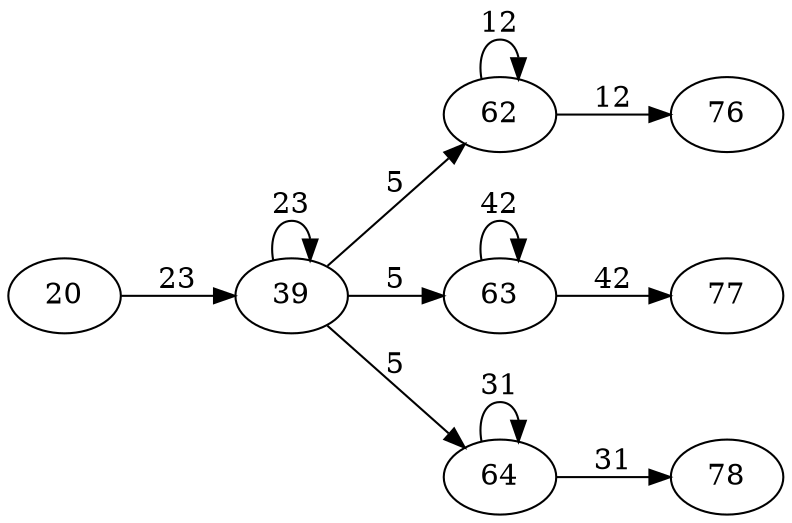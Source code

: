 digraph lazymin {
	rankdir = "LR";
	20 -> 39 [label = "23" ];
	39 -> 39 [label = "23" ];
	39 -> 62 [label = "5" ];
	39 -> 63 [label = "5" ];
	39 -> 64 [label = "5" ];
	62 -> 62 [label = "12" ];
	63 -> 63 [label = "42" ];
	64 -> 64 [label = "31" ];
	62 -> 76 [label = "12" ];
	63 -> 77 [label = "42" ];
	64 -> 78 [label = "31" ];
}
